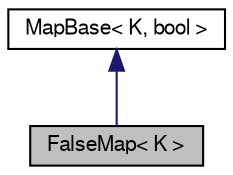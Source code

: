 digraph "FalseMap&lt; K &gt;"
{
 // LATEX_PDF_SIZE
  edge [fontname="FreeSans",fontsize="10",labelfontname="FreeSans",labelfontsize="10"];
  node [fontname="FreeSans",fontsize="10",shape=record];
  Node0 [label="FalseMap\< K \>",height=0.2,width=0.4,color="black", fillcolor="grey75", style="filled", fontcolor="black",tooltip="Constant false map."];
  Node1 -> Node0 [dir="back",color="midnightblue",fontsize="10",style="solid",fontname="FreeSans"];
  Node1 [label="MapBase\< K, bool \>",height=0.2,width=0.4,color="black", fillcolor="white", style="filled",URL="$a03161.html",tooltip=" "];
}
